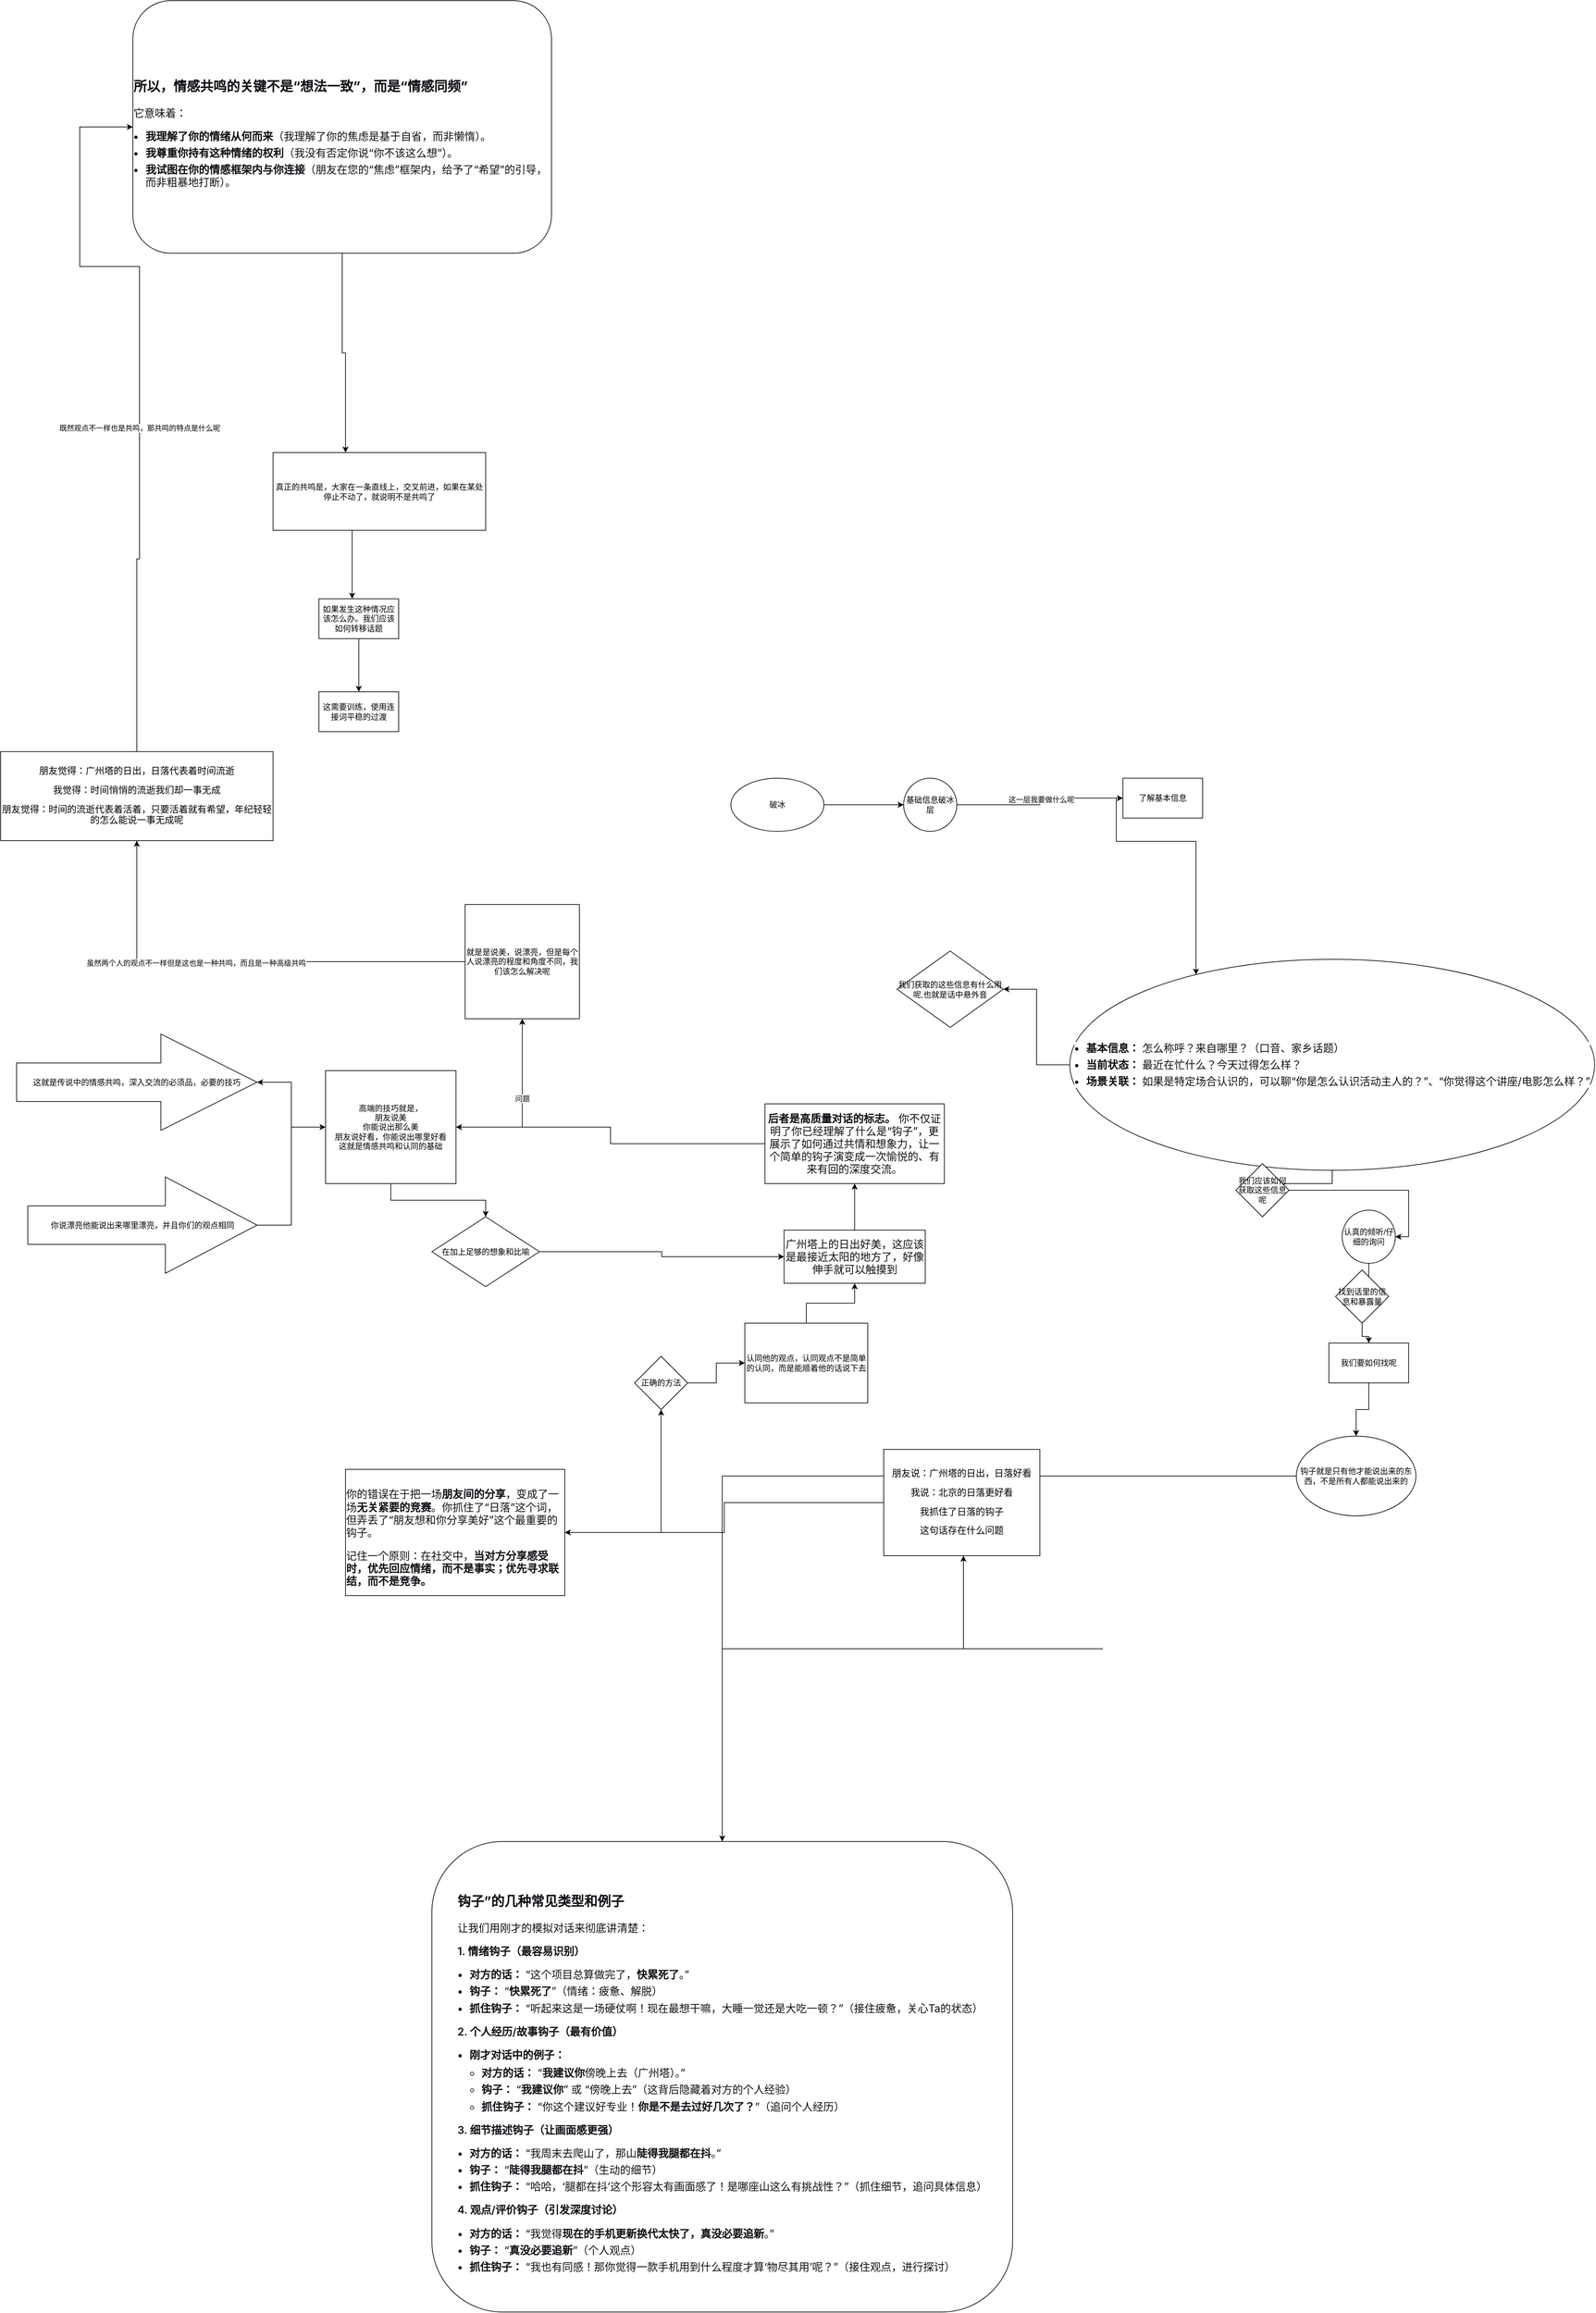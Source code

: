 <mxfile version="28.2.7" pages="3">
  <diagram name="第 1 页" id="AGeTJb8UVXcxk-UrsSAC">
    <mxGraphModel dx="2333" dy="1997" grid="1" gridSize="10" guides="1" tooltips="1" connect="1" arrows="1" fold="1" page="1" pageScale="1" pageWidth="827" pageHeight="1169" math="0" shadow="0">
      <root>
        <mxCell id="0" />
        <mxCell id="1" parent="0" />
        <mxCell id="s5sqYUR8IV8YNfl6m3ap-2" style="edgeStyle=orthogonalEdgeStyle;rounded=0;orthogonalLoop=1;jettySize=auto;html=1;entryX=0;entryY=0.5;entryDx=0;entryDy=0;" parent="1" source="s5sqYUR8IV8YNfl6m3ap-1" target="s5sqYUR8IV8YNfl6m3ap-3" edge="1">
          <mxGeometry relative="1" as="geometry">
            <mxPoint x="540" y="320" as="targetPoint" />
          </mxGeometry>
        </mxCell>
        <mxCell id="s5sqYUR8IV8YNfl6m3ap-1" value="破冰" style="ellipse;whiteSpace=wrap;html=1;" parent="1" vertex="1">
          <mxGeometry x="300" y="280" width="140" height="80" as="geometry" />
        </mxCell>
        <mxCell id="s5sqYUR8IV8YNfl6m3ap-7" value="" style="edgeStyle=orthogonalEdgeStyle;rounded=0;orthogonalLoop=1;jettySize=auto;html=1;" parent="1" source="s5sqYUR8IV8YNfl6m3ap-3" target="s5sqYUR8IV8YNfl6m3ap-6" edge="1">
          <mxGeometry relative="1" as="geometry" />
        </mxCell>
        <mxCell id="s5sqYUR8IV8YNfl6m3ap-8" value="这一层我要做什么呢" style="edgeLabel;html=1;align=center;verticalAlign=middle;resizable=0;points=[];" parent="s5sqYUR8IV8YNfl6m3ap-7" vertex="1" connectable="0">
          <mxGeometry x="0.022" y="-2" relative="1" as="geometry">
            <mxPoint as="offset" />
          </mxGeometry>
        </mxCell>
        <mxCell id="s5sqYUR8IV8YNfl6m3ap-3" value="基础信息破冰层" style="ellipse;whiteSpace=wrap;html=1;" parent="1" vertex="1">
          <mxGeometry x="560" y="280" width="80" height="80" as="geometry" />
        </mxCell>
        <mxCell id="dfpeSX2jegoD5ngbccgk-2" value="" style="edgeStyle=orthogonalEdgeStyle;rounded=0;orthogonalLoop=1;jettySize=auto;html=1;" parent="1" source="s5sqYUR8IV8YNfl6m3ap-6" target="dfpeSX2jegoD5ngbccgk-1" edge="1">
          <mxGeometry relative="1" as="geometry">
            <Array as="points">
              <mxPoint x="880" y="310" />
              <mxPoint x="880" y="375" />
              <mxPoint x="1000" y="375" />
            </Array>
          </mxGeometry>
        </mxCell>
        <mxCell id="s5sqYUR8IV8YNfl6m3ap-6" value="了解基本信息" style="whiteSpace=wrap;html=1;" parent="1" vertex="1">
          <mxGeometry x="890" y="280" width="120" height="60" as="geometry" />
        </mxCell>
        <mxCell id="dfpeSX2jegoD5ngbccgk-5" value="" style="edgeStyle=orthogonalEdgeStyle;rounded=0;orthogonalLoop=1;jettySize=auto;html=1;" parent="1" source="dfpeSX2jegoD5ngbccgk-1" target="dfpeSX2jegoD5ngbccgk-4" edge="1">
          <mxGeometry relative="1" as="geometry" />
        </mxCell>
        <mxCell id="dfpeSX2jegoD5ngbccgk-31" style="edgeStyle=orthogonalEdgeStyle;rounded=0;orthogonalLoop=1;jettySize=auto;html=1;entryX=1;entryY=0.5;entryDx=0;entryDy=0;" parent="1" source="dfpeSX2jegoD5ngbccgk-1" target="dfpeSX2jegoD5ngbccgk-11" edge="1">
          <mxGeometry relative="1" as="geometry" />
        </mxCell>
        <mxCell id="dfpeSX2jegoD5ngbccgk-1" value="&lt;ul style=&quot;margin: 16px 0px; padding-left: 18px; color: rgb(15, 17, 21); font-family: quote-cjk-patch, Inter, system-ui, -apple-system, BlinkMacSystemFont, &amp;quot;Segoe UI&amp;quot;, Roboto, Oxygen, Ubuntu, Cantarell, &amp;quot;Open Sans&amp;quot;, &amp;quot;Helvetica Neue&amp;quot;, sans-serif; font-size: 16px; text-align: start; background-color: rgb(255, 255, 255);&quot;&gt;&lt;li&gt;&lt;p style=&quot;margin-top: 0px !important; margin-right: 0px; margin-bottom: 0px; margin-left: 0px;&quot; class=&quot;ds-markdown-paragraph&quot;&gt;&lt;span style=&quot;font-weight: 600;&quot;&gt;基本信息：&lt;/span&gt; 怎么称呼？来自哪里？（口音、家乡话题）&lt;/p&gt;&lt;/li&gt;&lt;li style=&quot;margin-top: 6px;&quot;&gt;&lt;p style=&quot;margin-top: 0px !important; margin-right: 0px; margin-bottom: 0px; margin-left: 0px;&quot; class=&quot;ds-markdown-paragraph&quot;&gt;&lt;span style=&quot;font-weight: 600;&quot;&gt;当前状态：&lt;/span&gt; 最近在忙什么？今天过得怎么样？&lt;/p&gt;&lt;/li&gt;&lt;li style=&quot;margin-top: 6px;&quot;&gt;&lt;p style=&quot;margin-top: 0px !important; margin-right: 0px; margin-bottom: 0px; margin-left: 0px;&quot; class=&quot;ds-markdown-paragraph&quot;&gt;&lt;span style=&quot;font-weight: 600;&quot;&gt;场景关联：&lt;/span&gt;&amp;nbsp;如果是特定场合认识的，可以聊“你是怎么认识活动主人的？”、“你觉得这个讲座/电影怎么样？”&lt;/p&gt;&lt;/li&gt;&lt;/ul&gt;" style="ellipse;whiteSpace=wrap;html=1;" parent="1" vertex="1">
          <mxGeometry x="810" y="552.5" width="790" height="317.5" as="geometry" />
        </mxCell>
        <mxCell id="dfpeSX2jegoD5ngbccgk-18" value="" style="edgeStyle=orthogonalEdgeStyle;rounded=0;orthogonalLoop=1;jettySize=auto;html=1;" parent="1" source="dfpeSX2jegoD5ngbccgk-3" target="dfpeSX2jegoD5ngbccgk-17" edge="1">
          <mxGeometry relative="1" as="geometry" />
        </mxCell>
        <mxCell id="dfpeSX2jegoD5ngbccgk-3" value="认真的倾听/仔细的询问" style="ellipse;whiteSpace=wrap;html=1;" parent="1" vertex="1">
          <mxGeometry x="1220" y="930" width="80" height="80" as="geometry" />
        </mxCell>
        <mxCell id="dfpeSX2jegoD5ngbccgk-6" style="edgeStyle=orthogonalEdgeStyle;rounded=0;orthogonalLoop=1;jettySize=auto;html=1;entryX=1;entryY=0.5;entryDx=0;entryDy=0;" parent="1" source="dfpeSX2jegoD5ngbccgk-4" target="dfpeSX2jegoD5ngbccgk-3" edge="1">
          <mxGeometry relative="1" as="geometry">
            <mxPoint x="780" y="810" as="targetPoint" />
          </mxGeometry>
        </mxCell>
        <mxCell id="dfpeSX2jegoD5ngbccgk-4" value="我们应该如何获取这些信息呢" style="rhombus;whiteSpace=wrap;html=1;" parent="1" vertex="1">
          <mxGeometry x="1060" y="860" width="80" height="80" as="geometry" />
        </mxCell>
        <mxCell id="dfpeSX2jegoD5ngbccgk-11" value="我们获取的这些信息有什么用呢,也就是话中悬外音" style="rhombus;whiteSpace=wrap;html=1;" parent="1" vertex="1">
          <mxGeometry x="550" y="540" width="160" height="115" as="geometry" />
        </mxCell>
        <mxCell id="dfpeSX2jegoD5ngbccgk-20" value="" style="edgeStyle=orthogonalEdgeStyle;rounded=0;orthogonalLoop=1;jettySize=auto;html=1;" parent="1" source="dfpeSX2jegoD5ngbccgk-17" target="dfpeSX2jegoD5ngbccgk-19" edge="1">
          <mxGeometry relative="1" as="geometry" />
        </mxCell>
        <mxCell id="dfpeSX2jegoD5ngbccgk-17" value="找到话里的信息和暴露量" style="rhombus;whiteSpace=wrap;html=1;" parent="1" vertex="1">
          <mxGeometry x="1210" y="1020" width="80" height="80" as="geometry" />
        </mxCell>
        <mxCell id="dfpeSX2jegoD5ngbccgk-22" value="" style="edgeStyle=orthogonalEdgeStyle;rounded=0;orthogonalLoop=1;jettySize=auto;html=1;" parent="1" source="dfpeSX2jegoD5ngbccgk-19" target="dfpeSX2jegoD5ngbccgk-21" edge="1">
          <mxGeometry relative="1" as="geometry" />
        </mxCell>
        <mxCell id="dfpeSX2jegoD5ngbccgk-19" value="我们要如何找呢" style="whiteSpace=wrap;html=1;" parent="1" vertex="1">
          <mxGeometry x="1200" y="1130" width="120" height="60" as="geometry" />
        </mxCell>
        <mxCell id="dfpeSX2jegoD5ngbccgk-27" value="" style="edgeStyle=orthogonalEdgeStyle;rounded=0;orthogonalLoop=1;jettySize=auto;html=1;entryX=0.5;entryY=0;entryDx=0;entryDy=0;" parent="1" source="dfpeSX2jegoD5ngbccgk-21" target="dfpeSX2jegoD5ngbccgk-30" edge="1">
          <mxGeometry relative="1" as="geometry">
            <mxPoint x="600" y="1260" as="targetPoint" />
          </mxGeometry>
        </mxCell>
        <mxCell id="dfpeSX2jegoD5ngbccgk-21" value="钩子就是只有他才能说出来的东西，不是所有人都能说出来的" style="ellipse;whiteSpace=wrap;html=1;" parent="1" vertex="1">
          <mxGeometry x="1151" y="1270" width="180" height="120" as="geometry" />
        </mxCell>
        <mxCell id="dfpeSX2jegoD5ngbccgk-63" style="edgeStyle=orthogonalEdgeStyle;rounded=0;orthogonalLoop=1;jettySize=auto;html=1;" parent="1" source="dfpeSX2jegoD5ngbccgk-30" edge="1">
          <mxGeometry relative="1" as="geometry">
            <mxPoint x="650" y="1450" as="targetPoint" />
            <Array as="points">
              <mxPoint x="860" y="1590" />
              <mxPoint x="860" y="1590" />
            </Array>
          </mxGeometry>
        </mxCell>
        <mxCell id="dfpeSX2jegoD5ngbccgk-30" value="&lt;h3 style=&quot;font-variant-numeric: normal; font-variant-east-asian: normal; font-variant-alternates: normal; font-size-adjust: none; font-kerning: auto; font-optical-sizing: auto; font-feature-settings: normal; font-variation-settings: normal; font-variant-position: normal; font-variant-emoji: normal; font-stretch: normal; font-size: 20px; line-height: 30px; font-family: quote-cjk-patch, Inter, system-ui, -apple-system, BlinkMacSystemFont, &amp;quot;Segoe UI&amp;quot;, Roboto, Oxygen, Ubuntu, Cantarell, &amp;quot;Open Sans&amp;quot;, &amp;quot;Helvetica Neue&amp;quot;, sans-serif; margin: 32px 0px 16px; color: rgb(15, 17, 21); text-align: start; background-color: rgb(255, 255, 255);&quot;&gt;&lt;span style=&quot;font-weight: inherit;&quot;&gt;钩子”的几种常见类型和例子&lt;/span&gt;&lt;/h3&gt;&lt;p style=&quot;margin: 16px 0px; color: rgb(15, 17, 21); font-family: quote-cjk-patch, Inter, system-ui, -apple-system, BlinkMacSystemFont, &amp;quot;Segoe UI&amp;quot;, Roboto, Oxygen, Ubuntu, Cantarell, &amp;quot;Open Sans&amp;quot;, &amp;quot;Helvetica Neue&amp;quot;, sans-serif; font-size: 16px; text-align: start; background-color: rgb(255, 255, 255);&quot; class=&quot;ds-markdown-paragraph&quot;&gt;让我们用刚才的模拟对话来彻底讲清楚：&lt;/p&gt;&lt;p style=&quot;margin: 16px 0px; color: rgb(15, 17, 21); font-family: quote-cjk-patch, Inter, system-ui, -apple-system, BlinkMacSystemFont, &amp;quot;Segoe UI&amp;quot;, Roboto, Oxygen, Ubuntu, Cantarell, &amp;quot;Open Sans&amp;quot;, &amp;quot;Helvetica Neue&amp;quot;, sans-serif; font-size: 16px; text-align: start; background-color: rgb(255, 255, 255);&quot; class=&quot;ds-markdown-paragraph&quot;&gt;&lt;span style=&quot;font-weight: 600;&quot;&gt;1. 情绪钩子（最容易识别）&lt;/span&gt;&lt;/p&gt;&lt;ul style=&quot;margin: 16px 0px; padding-left: 18px; color: rgb(15, 17, 21); font-family: quote-cjk-patch, Inter, system-ui, -apple-system, BlinkMacSystemFont, &amp;quot;Segoe UI&amp;quot;, Roboto, Oxygen, Ubuntu, Cantarell, &amp;quot;Open Sans&amp;quot;, &amp;quot;Helvetica Neue&amp;quot;, sans-serif; font-size: 16px; text-align: start; background-color: rgb(255, 255, 255);&quot;&gt;&lt;li&gt;&lt;p style=&quot;margin-top: 0px !important; margin-right: 0px; margin-bottom: 0px; margin-left: 0px;&quot; class=&quot;ds-markdown-paragraph&quot;&gt;&lt;span style=&quot;font-weight: 600;&quot;&gt;对方的话：&lt;/span&gt;&amp;nbsp;“这个项目总算做完了，&lt;span style=&quot;font-weight: 600;&quot;&gt;快累死了&lt;/span&gt;。”&lt;/p&gt;&lt;/li&gt;&lt;li style=&quot;margin-top: 6px;&quot;&gt;&lt;p style=&quot;margin-top: 0px !important; margin-right: 0px; margin-bottom: 0px; margin-left: 0px;&quot; class=&quot;ds-markdown-paragraph&quot;&gt;&lt;span style=&quot;font-weight: 600;&quot;&gt;钩子：&lt;/span&gt;&amp;nbsp;“&lt;span style=&quot;font-weight: 600;&quot;&gt;快累死了&lt;/span&gt;”（情绪：疲惫、解脱）&lt;/p&gt;&lt;/li&gt;&lt;li style=&quot;margin-top: 6px;&quot;&gt;&lt;p style=&quot;margin-top: 0px !important; margin-right: 0px; margin-bottom: 0px; margin-left: 0px;&quot; class=&quot;ds-markdown-paragraph&quot;&gt;&lt;span style=&quot;font-weight: 600;&quot;&gt;抓住钩子：&lt;/span&gt;&amp;nbsp;“听起来这是一场硬仗啊！现在最想干嘛，大睡一觉还是大吃一顿？”（接住疲惫，关心Ta的状态）&lt;/p&gt;&lt;/li&gt;&lt;/ul&gt;&lt;p style=&quot;margin: 16px 0px; color: rgb(15, 17, 21); font-family: quote-cjk-patch, Inter, system-ui, -apple-system, BlinkMacSystemFont, &amp;quot;Segoe UI&amp;quot;, Roboto, Oxygen, Ubuntu, Cantarell, &amp;quot;Open Sans&amp;quot;, &amp;quot;Helvetica Neue&amp;quot;, sans-serif; font-size: 16px; text-align: start; background-color: rgb(255, 255, 255);&quot; class=&quot;ds-markdown-paragraph&quot;&gt;&lt;span style=&quot;font-weight: 600;&quot;&gt;2. 个人经历/故事钩子（最有价值）&lt;/span&gt;&lt;/p&gt;&lt;ul style=&quot;margin: 16px 0px; padding-left: 18px; color: rgb(15, 17, 21); font-family: quote-cjk-patch, Inter, system-ui, -apple-system, BlinkMacSystemFont, &amp;quot;Segoe UI&amp;quot;, Roboto, Oxygen, Ubuntu, Cantarell, &amp;quot;Open Sans&amp;quot;, &amp;quot;Helvetica Neue&amp;quot;, sans-serif; font-size: 16px; text-align: start; background-color: rgb(255, 255, 255);&quot;&gt;&lt;li&gt;&lt;p style=&quot;margin-top: 0px !important; margin-right: 0px; margin-bottom: 8px; margin-left: 0px;&quot; class=&quot;ds-markdown-paragraph&quot;&gt;&lt;span style=&quot;font-weight: 600;&quot;&gt;刚才对话中的例子：&lt;/span&gt;&lt;/p&gt;&lt;ul style=&quot;margin: 4px 0px 0px; padding-left: 18px;&quot;&gt;&lt;li&gt;&lt;p style=&quot;margin-top: 0px !important; margin-right: 0px; margin-bottom: 0px; margin-left: 0px;&quot; class=&quot;ds-markdown-paragraph&quot;&gt;&lt;span style=&quot;font-weight: 600;&quot;&gt;对方的话：&lt;/span&gt;&amp;nbsp;“&lt;span style=&quot;font-weight: 600;&quot;&gt;我建议你&lt;/span&gt;傍晚上去（广州塔）。”&lt;/p&gt;&lt;/li&gt;&lt;li style=&quot;margin-top: 6px;&quot;&gt;&lt;p style=&quot;margin-top: 0px !important; margin-right: 0px; margin-bottom: 0px; margin-left: 0px;&quot; class=&quot;ds-markdown-paragraph&quot;&gt;&lt;span style=&quot;font-weight: 600;&quot;&gt;钩子：&lt;/span&gt;&amp;nbsp;“&lt;span style=&quot;font-weight: 600;&quot;&gt;我建议你&lt;/span&gt;” 或 “傍晚上去”（这背后隐藏着对方的个人经验）&lt;/p&gt;&lt;/li&gt;&lt;li style=&quot;margin-top: 6px;&quot;&gt;&lt;p style=&quot;margin-top: 0px !important; margin-right: 0px; margin-bottom: 0px; margin-left: 0px;&quot; class=&quot;ds-markdown-paragraph&quot;&gt;&lt;span style=&quot;font-weight: 600;&quot;&gt;抓住钩子：&lt;/span&gt;&amp;nbsp;“你这个建议好专业！&lt;span style=&quot;font-weight: 600;&quot;&gt;你是不是去过好几次了？&lt;/span&gt;”（追问个人经历）&lt;/p&gt;&lt;/li&gt;&lt;/ul&gt;&lt;/li&gt;&lt;/ul&gt;&lt;p style=&quot;margin: 16px 0px; color: rgb(15, 17, 21); font-family: quote-cjk-patch, Inter, system-ui, -apple-system, BlinkMacSystemFont, &amp;quot;Segoe UI&amp;quot;, Roboto, Oxygen, Ubuntu, Cantarell, &amp;quot;Open Sans&amp;quot;, &amp;quot;Helvetica Neue&amp;quot;, sans-serif; font-size: 16px; text-align: start; background-color: rgb(255, 255, 255);&quot; class=&quot;ds-markdown-paragraph&quot;&gt;&lt;span style=&quot;font-weight: 600;&quot;&gt;3. 细节描述钩子（让画面感更强）&lt;/span&gt;&lt;/p&gt;&lt;ul style=&quot;margin: 16px 0px; padding-left: 18px; color: rgb(15, 17, 21); font-family: quote-cjk-patch, Inter, system-ui, -apple-system, BlinkMacSystemFont, &amp;quot;Segoe UI&amp;quot;, Roboto, Oxygen, Ubuntu, Cantarell, &amp;quot;Open Sans&amp;quot;, &amp;quot;Helvetica Neue&amp;quot;, sans-serif; font-size: 16px; text-align: start; background-color: rgb(255, 255, 255);&quot;&gt;&lt;li&gt;&lt;p style=&quot;margin-top: 0px !important; margin-right: 0px; margin-bottom: 0px; margin-left: 0px;&quot; class=&quot;ds-markdown-paragraph&quot;&gt;&lt;span style=&quot;font-weight: 600;&quot;&gt;对方的话：&lt;/span&gt;&amp;nbsp;“我周末去爬山了，那山&lt;span style=&quot;font-weight: 600;&quot;&gt;陡得我腿都在抖&lt;/span&gt;。”&lt;/p&gt;&lt;/li&gt;&lt;li style=&quot;margin-top: 6px;&quot;&gt;&lt;p style=&quot;margin-top: 0px !important; margin-right: 0px; margin-bottom: 0px; margin-left: 0px;&quot; class=&quot;ds-markdown-paragraph&quot;&gt;&lt;span style=&quot;font-weight: 600;&quot;&gt;钩子：&lt;/span&gt;&amp;nbsp;“&lt;span style=&quot;font-weight: 600;&quot;&gt;陡得我腿都在抖&lt;/span&gt;”（生动的细节）&lt;/p&gt;&lt;/li&gt;&lt;li style=&quot;margin-top: 6px;&quot;&gt;&lt;p style=&quot;margin-top: 0px !important; margin-right: 0px; margin-bottom: 0px; margin-left: 0px;&quot; class=&quot;ds-markdown-paragraph&quot;&gt;&lt;span style=&quot;font-weight: 600;&quot;&gt;抓住钩子：&lt;/span&gt;&amp;nbsp;“哈哈，‘腿都在抖’这个形容太有画面感了！是哪座山这么有挑战性？”（抓住细节，追问具体信息）&lt;/p&gt;&lt;/li&gt;&lt;/ul&gt;&lt;p style=&quot;margin: 16px 0px; color: rgb(15, 17, 21); font-family: quote-cjk-patch, Inter, system-ui, -apple-system, BlinkMacSystemFont, &amp;quot;Segoe UI&amp;quot;, Roboto, Oxygen, Ubuntu, Cantarell, &amp;quot;Open Sans&amp;quot;, &amp;quot;Helvetica Neue&amp;quot;, sans-serif; font-size: 16px; text-align: start; background-color: rgb(255, 255, 255);&quot; class=&quot;ds-markdown-paragraph&quot;&gt;&lt;span style=&quot;font-weight: 600;&quot;&gt;4. 观点/评价钩子（引发深度讨论）&lt;/span&gt;&lt;/p&gt;&lt;ul style=&quot;margin: 16px 0px; padding-left: 18px; color: rgb(15, 17, 21); font-family: quote-cjk-patch, Inter, system-ui, -apple-system, BlinkMacSystemFont, &amp;quot;Segoe UI&amp;quot;, Roboto, Oxygen, Ubuntu, Cantarell, &amp;quot;Open Sans&amp;quot;, &amp;quot;Helvetica Neue&amp;quot;, sans-serif; font-size: 16px; text-align: start; background-color: rgb(255, 255, 255);&quot;&gt;&lt;li&gt;&lt;p style=&quot;margin-top: 0px !important; margin-right: 0px; margin-bottom: 0px; margin-left: 0px;&quot; class=&quot;ds-markdown-paragraph&quot;&gt;&lt;span style=&quot;font-weight: 600;&quot;&gt;对方的话：&lt;/span&gt;&amp;nbsp;“我觉得&lt;span style=&quot;font-weight: 600;&quot;&gt;现在的手机更新换代太快了，真没必要追新&lt;/span&gt;。”&lt;/p&gt;&lt;/li&gt;&lt;li style=&quot;margin-top: 6px;&quot;&gt;&lt;p style=&quot;margin-top: 0px !important; margin-right: 0px; margin-bottom: 0px; margin-left: 0px;&quot; class=&quot;ds-markdown-paragraph&quot;&gt;&lt;span style=&quot;font-weight: 600;&quot;&gt;钩子：&lt;/span&gt;&amp;nbsp;“&lt;span style=&quot;font-weight: 600;&quot;&gt;真没必要追新&lt;/span&gt;”（个人观点）&lt;/p&gt;&lt;/li&gt;&lt;li style=&quot;margin-top: 6px;&quot;&gt;&lt;p style=&quot;margin-top: 0px !important; margin-right: 0px; margin-bottom: 0px; margin-left: 0px;&quot; class=&quot;ds-markdown-paragraph&quot;&gt;&lt;span style=&quot;font-weight: 600;&quot;&gt;抓住钩子：&lt;/span&gt;&amp;nbsp;“我也有同感！那你觉得一款手机用到什么程度才算‘物尽其用’呢？”（接住观点，进行探讨）&lt;/p&gt;&lt;/li&gt;&lt;/ul&gt;" style="rounded=1;whiteSpace=wrap;html=1;" parent="1" vertex="1">
          <mxGeometry x="-150" y="1880" width="874" height="708" as="geometry" />
        </mxCell>
        <mxCell id="dfpeSX2jegoD5ngbccgk-42" value="" style="edgeStyle=orthogonalEdgeStyle;rounded=0;orthogonalLoop=1;jettySize=auto;html=1;" parent="1" source="dfpeSX2jegoD5ngbccgk-32" target="dfpeSX2jegoD5ngbccgk-41" edge="1">
          <mxGeometry relative="1" as="geometry" />
        </mxCell>
        <mxCell id="dfpeSX2jegoD5ngbccgk-32" value="&lt;p class=&quot;MsoNormal&quot;&gt;&lt;span style=&quot;mso-spacerun:&#39;yes&#39;;font-family:宋体;mso-ascii-font-family:Calibri;&lt;br/&gt;mso-hansi-font-family:Calibri;mso-bidi-font-family:&#39;Times New Roman&#39;;font-size:10.5pt;&lt;br/&gt;mso-font-kerning:1.0pt;&quot;&gt;朋友说：广州塔的日出，日落好看&lt;/span&gt;&lt;span style=&quot;mso-spacerun:&#39;yes&#39;;font-family:宋体;mso-ascii-font-family:Calibri;&lt;br/&gt;mso-hansi-font-family:Calibri;mso-bidi-font-family:&#39;Times New Roman&#39;;font-size:10.5pt;&lt;br/&gt;mso-font-kerning:1.0pt;&quot;&gt;&lt;/span&gt;&lt;/p&gt;&lt;p class=&quot;MsoNormal&quot;&gt;&lt;span style=&quot;mso-spacerun:&#39;yes&#39;;font-family:宋体;mso-ascii-font-family:Calibri;&lt;br/&gt;mso-hansi-font-family:Calibri;mso-bidi-font-family:&#39;Times New Roman&#39;;font-size:10.5pt;&lt;br/&gt;mso-font-kerning:1.0pt;&quot;&gt;我说：北京的日落更好看&lt;/span&gt;&lt;span style=&quot;mso-spacerun:&#39;yes&#39;;font-family:宋体;mso-ascii-font-family:Calibri;&lt;br/&gt;mso-hansi-font-family:Calibri;mso-bidi-font-family:&#39;Times New Roman&#39;;font-size:10.5pt;&lt;br/&gt;mso-font-kerning:1.0pt;&quot;&gt;&lt;/span&gt;&lt;/p&gt;&lt;p class=&quot;MsoNormal&quot;&gt;&lt;span style=&quot;mso-spacerun:&#39;yes&#39;;font-family:宋体;mso-ascii-font-family:Calibri;&lt;br/&gt;mso-hansi-font-family:Calibri;mso-bidi-font-family:&#39;Times New Roman&#39;;font-size:10.5pt;&lt;br/&gt;mso-font-kerning:1.0pt;&quot;&gt;我抓住了日落的钩子&lt;/span&gt;&lt;span style=&quot;mso-spacerun:&#39;yes&#39;;font-family:宋体;mso-ascii-font-family:Calibri;&lt;br/&gt;mso-hansi-font-family:Calibri;mso-bidi-font-family:&#39;Times New Roman&#39;;font-size:10.5pt;&lt;br/&gt;mso-font-kerning:1.0pt;&quot;&gt;&lt;/span&gt;&lt;/p&gt;&lt;p class=&quot;MsoNormal&quot;&gt;&lt;span style=&quot;mso-spacerun:&#39;yes&#39;;font-family:宋体;mso-ascii-font-family:Calibri;&lt;br/&gt;mso-hansi-font-family:Calibri;mso-bidi-font-family:&#39;Times New Roman&#39;;font-size:10.5pt;&lt;br/&gt;mso-font-kerning:1.0pt;&quot;&gt;这句话存在什么问题&lt;/span&gt;&lt;span style=&quot;mso-spacerun:&#39;yes&#39;;font-family:Calibri;mso-fareast-font-family:宋体;&lt;br/&gt;mso-bidi-font-family:&#39;Times New Roman&#39;;font-size:10.5pt;mso-font-kerning:1.0pt;&quot;&gt;&lt;/span&gt;&lt;/p&gt;" style="whiteSpace=wrap;html=1;" parent="1" vertex="1">
          <mxGeometry x="530" y="1290" width="235" height="160" as="geometry" />
        </mxCell>
        <mxCell id="dfpeSX2jegoD5ngbccgk-44" value="" style="edgeStyle=orthogonalEdgeStyle;rounded=0;orthogonalLoop=1;jettySize=auto;html=1;" parent="1" source="dfpeSX2jegoD5ngbccgk-41" target="dfpeSX2jegoD5ngbccgk-43" edge="1">
          <mxGeometry relative="1" as="geometry" />
        </mxCell>
        <mxCell id="dfpeSX2jegoD5ngbccgk-41" value="&lt;p style=&quot;margin: 16px 0px; color: rgb(15, 17, 21); font-family: quote-cjk-patch, Inter, system-ui, -apple-system, BlinkMacSystemFont, &amp;quot;Segoe UI&amp;quot;, Roboto, Oxygen, Ubuntu, Cantarell, &amp;quot;Open Sans&amp;quot;, &amp;quot;Helvetica Neue&amp;quot;, sans-serif; font-size: 16px; text-align: start; background-color: rgb(255, 255, 255);&quot; class=&quot;ds-markdown-paragraph&quot;&gt;你的错误在于把一场&lt;span style=&quot;font-weight: 600;&quot;&gt;朋友间的分享&lt;/span&gt;，变成了一场&lt;span style=&quot;font-weight: 600;&quot;&gt;无关紧要的竞赛&lt;/span&gt;。你抓住了“日落”这个词，但弄丢了“朋友想和你分享美好”这个最重要的钩子。&lt;/p&gt;&lt;p style=&quot;margin-top: 16px; margin-right: 0px; margin-left: 0px; color: rgb(15, 17, 21); font-family: quote-cjk-patch, Inter, system-ui, -apple-system, BlinkMacSystemFont, &amp;quot;Segoe UI&amp;quot;, Roboto, Oxygen, Ubuntu, Cantarell, &amp;quot;Open Sans&amp;quot;, &amp;quot;Helvetica Neue&amp;quot;, sans-serif; font-size: 16px; text-align: start; background-color: rgb(255, 255, 255); margin-bottom: 0px !important;&quot; class=&quot;ds-markdown-paragraph&quot;&gt;记住一个原则：在社交中，&lt;span style=&quot;font-weight: 600;&quot;&gt;当对方分享感受时，优先回应情绪，而不是事实；优先寻求联结，而不是竞争。&lt;/span&gt;&lt;/p&gt;" style="whiteSpace=wrap;html=1;" parent="1" vertex="1">
          <mxGeometry x="-280" y="1320" width="330" height="190" as="geometry" />
        </mxCell>
        <mxCell id="dfpeSX2jegoD5ngbccgk-46" value="" style="edgeStyle=orthogonalEdgeStyle;rounded=0;orthogonalLoop=1;jettySize=auto;html=1;" parent="1" source="dfpeSX2jegoD5ngbccgk-43" target="dfpeSX2jegoD5ngbccgk-45" edge="1">
          <mxGeometry relative="1" as="geometry" />
        </mxCell>
        <mxCell id="dfpeSX2jegoD5ngbccgk-43" value="正确的方法" style="rhombus;whiteSpace=wrap;html=1;" parent="1" vertex="1">
          <mxGeometry x="155" y="1150" width="80" height="80" as="geometry" />
        </mxCell>
        <mxCell id="dfpeSX2jegoD5ngbccgk-48" value="" style="edgeStyle=orthogonalEdgeStyle;rounded=0;orthogonalLoop=1;jettySize=auto;html=1;" parent="1" source="dfpeSX2jegoD5ngbccgk-45" target="dfpeSX2jegoD5ngbccgk-47" edge="1">
          <mxGeometry relative="1" as="geometry" />
        </mxCell>
        <mxCell id="dfpeSX2jegoD5ngbccgk-45" value="认同他的观点，认同观点不是简单的认同，而是能顺着他的话说下去" style="whiteSpace=wrap;html=1;" parent="1" vertex="1">
          <mxGeometry x="321" y="1100" width="185" height="120" as="geometry" />
        </mxCell>
        <mxCell id="dfpeSX2jegoD5ngbccgk-50" value="" style="edgeStyle=orthogonalEdgeStyle;rounded=0;orthogonalLoop=1;jettySize=auto;html=1;entryX=0.5;entryY=1;entryDx=0;entryDy=0;" parent="1" source="dfpeSX2jegoD5ngbccgk-47" target="dfpeSX2jegoD5ngbccgk-52" edge="1">
          <mxGeometry relative="1" as="geometry">
            <mxPoint x="455.7" y="920" as="targetPoint" />
          </mxGeometry>
        </mxCell>
        <mxCell id="dfpeSX2jegoD5ngbccgk-47" value="&lt;span style=&quot;color: rgb(15, 17, 21); font-family: quote-cjk-patch, Inter, system-ui, -apple-system, BlinkMacSystemFont, &amp;quot;Segoe UI&amp;quot;, Roboto, Oxygen, Ubuntu, Cantarell, &amp;quot;Open Sans&amp;quot;, &amp;quot;Helvetica Neue&amp;quot;, sans-serif; font-size: 16px; text-align: start; white-space-collapse: preserve;&quot;&gt;广州塔上的日出好美，这应该是最接近太阳的地方了，好像伸手就可以触摸到&lt;/span&gt;" style="whiteSpace=wrap;html=1;labelBackgroundColor=none;" parent="1" vertex="1">
          <mxGeometry x="380" y="960" width="212.5" height="80" as="geometry" />
        </mxCell>
        <mxCell id="dfpeSX2jegoD5ngbccgk-56" value="" style="edgeStyle=orthogonalEdgeStyle;rounded=0;orthogonalLoop=1;jettySize=auto;html=1;" parent="1" source="dfpeSX2jegoD5ngbccgk-52" target="dfpeSX2jegoD5ngbccgk-55" edge="1">
          <mxGeometry relative="1" as="geometry" />
        </mxCell>
        <mxCell id="dfpeSX2jegoD5ngbccgk-52" value="&lt;span style=&quot;font-weight: 600; color: rgb(15, 17, 21); font-family: quote-cjk-patch, Inter, system-ui, -apple-system, BlinkMacSystemFont, &amp;quot;Segoe UI&amp;quot;, Roboto, Oxygen, Ubuntu, Cantarell, &amp;quot;Open Sans&amp;quot;, &amp;quot;Helvetica Neue&amp;quot;, sans-serif; font-size: 16px; text-align: start; background-color: rgb(255, 255, 255);&quot;&gt;后者是高质量对话的标志。&lt;/span&gt;&lt;span style=&quot;color: rgb(15, 17, 21); font-family: quote-cjk-patch, Inter, system-ui, -apple-system, BlinkMacSystemFont, &amp;quot;Segoe UI&amp;quot;, Roboto, Oxygen, Ubuntu, Cantarell, &amp;quot;Open Sans&amp;quot;, &amp;quot;Helvetica Neue&amp;quot;, sans-serif; font-size: 16px; text-align: start; background-color: rgb(255, 255, 255);&quot;&gt;&amp;nbsp;你不仅证明了你已经理解了什么是“钩子”，更展示了如何通过共情和想象力，让一个简单的钩子演变成一次愉悦的、有来有回的深度交流。&lt;/span&gt;" style="rounded=0;whiteSpace=wrap;html=1;" parent="1" vertex="1">
          <mxGeometry x="351.25" y="770" width="270" height="120" as="geometry" />
        </mxCell>
        <mxCell id="dfpeSX2jegoD5ngbccgk-60" value="" style="edgeStyle=orthogonalEdgeStyle;rounded=0;orthogonalLoop=1;jettySize=auto;html=1;" parent="1" source="dfpeSX2jegoD5ngbccgk-55" target="dfpeSX2jegoD5ngbccgk-59" edge="1">
          <mxGeometry relative="1" as="geometry" />
        </mxCell>
        <mxCell id="dfpeSX2jegoD5ngbccgk-65" value="" style="edgeStyle=orthogonalEdgeStyle;rounded=0;orthogonalLoop=1;jettySize=auto;html=1;" parent="1" source="dfpeSX2jegoD5ngbccgk-55" target="dfpeSX2jegoD5ngbccgk-64" edge="1">
          <mxGeometry relative="1" as="geometry" />
        </mxCell>
        <mxCell id="WU8Q_QROA6nWLspVZ2c3-45" value="" style="edgeStyle=orthogonalEdgeStyle;rounded=0;orthogonalLoop=1;jettySize=auto;html=1;entryX=0.5;entryY=1;entryDx=0;entryDy=0;" parent="1" source="dfpeSX2jegoD5ngbccgk-55" target="WU8Q_QROA6nWLspVZ2c3-47" edge="1">
          <mxGeometry relative="1" as="geometry">
            <mxPoint x="-211.875" y="614.995" as="targetPoint" />
          </mxGeometry>
        </mxCell>
        <mxCell id="WU8Q_QROA6nWLspVZ2c3-46" value="问题" style="edgeLabel;html=1;align=center;verticalAlign=middle;resizable=0;points=[];" parent="WU8Q_QROA6nWLspVZ2c3-45" vertex="1" connectable="0">
          <mxGeometry x="0.091" relative="1" as="geometry">
            <mxPoint as="offset" />
          </mxGeometry>
        </mxCell>
        <mxCell id="dfpeSX2jegoD5ngbccgk-55" value="高端的技巧就是，&lt;div&gt;朋友说美&lt;/div&gt;&lt;div&gt;你能说出那么美&lt;/div&gt;&lt;div&gt;朋友说好看，你能说出哪里好看&lt;/div&gt;&lt;div&gt;这就是情感共鸣和认同的基础&lt;/div&gt;" style="whiteSpace=wrap;html=1;rounded=0;" parent="1" vertex="1">
          <mxGeometry x="-310" y="720" width="196.25" height="170" as="geometry" />
        </mxCell>
        <mxCell id="dfpeSX2jegoD5ngbccgk-61" style="edgeStyle=orthogonalEdgeStyle;rounded=0;orthogonalLoop=1;jettySize=auto;html=1;entryX=0;entryY=0.5;entryDx=0;entryDy=0;" parent="1" source="dfpeSX2jegoD5ngbccgk-59" target="dfpeSX2jegoD5ngbccgk-47" edge="1">
          <mxGeometry relative="1" as="geometry" />
        </mxCell>
        <mxCell id="dfpeSX2jegoD5ngbccgk-59" value="在加上足够的想象和比喻" style="rhombus;whiteSpace=wrap;html=1;rounded=0;" parent="1" vertex="1">
          <mxGeometry x="-150" y="940" width="161.88" height="105" as="geometry" />
        </mxCell>
        <mxCell id="dfpeSX2jegoD5ngbccgk-64" value="这就是传说中的情感共鸣，深入交流的必须品，必要的技巧" style="shape=singleArrow;whiteSpace=wrap;html=1;arrowWidth=0.4;arrowSize=0.4;rounded=0;" parent="1" vertex="1">
          <mxGeometry x="-775" y="665" width="361.88" height="145" as="geometry" />
        </mxCell>
        <mxCell id="dfpeSX2jegoD5ngbccgk-68" style="edgeStyle=orthogonalEdgeStyle;rounded=0;orthogonalLoop=1;jettySize=auto;html=1;entryX=0;entryY=0.5;entryDx=0;entryDy=0;" parent="1" source="dfpeSX2jegoD5ngbccgk-67" target="dfpeSX2jegoD5ngbccgk-55" edge="1">
          <mxGeometry relative="1" as="geometry" />
        </mxCell>
        <mxCell id="dfpeSX2jegoD5ngbccgk-67" value="你说漂亮他能说出来哪里漂亮，并且你们的观点相同" style="shape=singleArrow;whiteSpace=wrap;html=1;arrowWidth=0.4;arrowSize=0.4;rounded=0;" parent="1" vertex="1">
          <mxGeometry x="-758.12" y="880" width="345" height="145" as="geometry" />
        </mxCell>
        <mxCell id="WU8Q_QROA6nWLspVZ2c3-49" value="" style="edgeStyle=orthogonalEdgeStyle;rounded=0;orthogonalLoop=1;jettySize=auto;html=1;" parent="1" source="WU8Q_QROA6nWLspVZ2c3-47" target="WU8Q_QROA6nWLspVZ2c3-48" edge="1">
          <mxGeometry relative="1" as="geometry" />
        </mxCell>
        <mxCell id="WU8Q_QROA6nWLspVZ2c3-52" value="虽然两个人的观点不一样但是这也是一种共鸣，而且是一种高级共鸣" style="edgeLabel;html=1;align=center;verticalAlign=middle;resizable=0;points=[];" parent="WU8Q_QROA6nWLspVZ2c3-49" vertex="1" connectable="0">
          <mxGeometry x="0.198" y="2" relative="1" as="geometry">
            <mxPoint as="offset" />
          </mxGeometry>
        </mxCell>
        <mxCell id="WU8Q_QROA6nWLspVZ2c3-47" value="就是是说美，说漂亮，但是每个人说漂亮的程度和角度不同，我们该怎么解决呢" style="whiteSpace=wrap;html=1;aspect=fixed;" parent="1" vertex="1">
          <mxGeometry x="-100" y="470" width="172" height="172" as="geometry" />
        </mxCell>
        <mxCell id="WU8Q_QROA6nWLspVZ2c3-54" value="" style="edgeStyle=orthogonalEdgeStyle;rounded=0;orthogonalLoop=1;jettySize=auto;html=1;entryX=0;entryY=0.5;entryDx=0;entryDy=0;" parent="1" source="WU8Q_QROA6nWLspVZ2c3-48" target="WU8Q_QROA6nWLspVZ2c3-65" edge="1">
          <mxGeometry relative="1" as="geometry">
            <mxPoint x="-30" y="307" as="targetPoint" />
            <Array as="points">
              <mxPoint x="-594" y="-50" />
              <mxPoint x="-590" y="-50" />
              <mxPoint x="-590" y="-490" />
              <mxPoint x="-680" y="-490" />
            </Array>
          </mxGeometry>
        </mxCell>
        <mxCell id="WU8Q_QROA6nWLspVZ2c3-55" value="既然观点不一样也是共鸣，那共鸣的特点是什么呢" style="edgeLabel;html=1;align=center;verticalAlign=middle;resizable=0;points=[];" parent="WU8Q_QROA6nWLspVZ2c3-54" vertex="1" connectable="0">
          <mxGeometry x="-0.118" relative="1" as="geometry">
            <mxPoint as="offset" />
          </mxGeometry>
        </mxCell>
        <mxCell id="WU8Q_QROA6nWLspVZ2c3-48" value="&lt;p class=&quot;MsoNormal&quot;&gt;&lt;span style=&quot;mso-spacerun:&#39;yes&#39;;font-family:宋体;mso-ascii-font-family:Calibri;&lt;br/&gt;mso-hansi-font-family:Calibri;mso-bidi-font-family:&#39;Times New Roman&#39;;font-size:10.5pt;&lt;br/&gt;mso-font-kerning:1.0pt;&quot;&gt;朋友觉得：广州塔的日出，日落代表着时间流逝&lt;/span&gt;&lt;span style=&quot;mso-spacerun:&#39;yes&#39;;font-family:宋体;mso-ascii-font-family:Calibri;&lt;br/&gt;mso-hansi-font-family:Calibri;mso-bidi-font-family:&#39;Times New Roman&#39;;font-size:10.5pt;&lt;br/&gt;mso-font-kerning:1.0pt;&quot;&gt;&lt;/span&gt;&lt;/p&gt;&lt;p class=&quot;MsoNormal&quot;&gt;&lt;span style=&quot;mso-spacerun:&#39;yes&#39;;font-family:宋体;mso-ascii-font-family:Calibri;&lt;br/&gt;mso-hansi-font-family:Calibri;mso-bidi-font-family:&#39;Times New Roman&#39;;font-size:10.5pt;&lt;br/&gt;mso-font-kerning:1.0pt;&quot;&gt;我觉得：时间悄悄的流逝我们却一事无成&lt;/span&gt;&lt;span style=&quot;mso-spacerun:&#39;yes&#39;;font-family:宋体;mso-ascii-font-family:Calibri;&lt;br/&gt;mso-hansi-font-family:Calibri;mso-bidi-font-family:&#39;Times New Roman&#39;;font-size:10.5pt;&lt;br/&gt;mso-font-kerning:1.0pt;&quot;&gt;&lt;/span&gt;&lt;/p&gt;&lt;p class=&quot;MsoNormal&quot;&gt;&lt;span style=&quot;mso-spacerun:&#39;yes&#39;;font-family:宋体;mso-ascii-font-family:Calibri;&lt;br/&gt;mso-hansi-font-family:Calibri;mso-bidi-font-family:&#39;Times New Roman&#39;;font-size:10.5pt;&lt;br/&gt;mso-font-kerning:1.0pt;&quot;&gt;朋友觉得：时间的流逝代表着活着，只要活着就有希望，年纪轻轻的怎么能说一事无成呢&lt;/span&gt;&lt;/p&gt;" style="whiteSpace=wrap;html=1;" parent="1" vertex="1">
          <mxGeometry x="-799.06" y="240" width="410" height="134" as="geometry" />
        </mxCell>
        <mxCell id="OgMQkcCX62AdkXGcFwHr-2" value="" style="edgeStyle=orthogonalEdgeStyle;rounded=0;orthogonalLoop=1;jettySize=auto;html=1;" edge="1" parent="1" source="WU8Q_QROA6nWLspVZ2c3-60" target="OgMQkcCX62AdkXGcFwHr-1">
          <mxGeometry relative="1" as="geometry">
            <Array as="points">
              <mxPoint x="-270" y="-40" />
              <mxPoint x="-270" y="-40" />
            </Array>
          </mxGeometry>
        </mxCell>
        <mxCell id="WU8Q_QROA6nWLspVZ2c3-60" value="真正的共鸣是，大家在一条直线上，交叉前进，如果在某处停止不动了，就说明不是共鸣了" style="whiteSpace=wrap;html=1;" parent="1" vertex="1">
          <mxGeometry x="-389.06" y="-210" width="320" height="117" as="geometry" />
        </mxCell>
        <mxCell id="WU8Q_QROA6nWLspVZ2c3-71" style="edgeStyle=orthogonalEdgeStyle;rounded=0;orthogonalLoop=1;jettySize=auto;html=1;" parent="1" source="WU8Q_QROA6nWLspVZ2c3-65" target="WU8Q_QROA6nWLspVZ2c3-60" edge="1">
          <mxGeometry relative="1" as="geometry">
            <Array as="points">
              <mxPoint x="-285" y="-360" />
              <mxPoint x="-280" y="-360" />
            </Array>
          </mxGeometry>
        </mxCell>
        <mxCell id="WU8Q_QROA6nWLspVZ2c3-65" value="&lt;h3 style=&quot;font-variant-numeric: normal; font-variant-east-asian: normal; font-variant-alternates: normal; font-size-adjust: none; font-kerning: auto; font-optical-sizing: auto; font-feature-settings: normal; font-variation-settings: normal; font-variant-position: normal; font-variant-emoji: normal; font-stretch: normal; font-size: 20px; line-height: 30px; font-family: quote-cjk-patch, Inter, system-ui, -apple-system, BlinkMacSystemFont, &amp;quot;Segoe UI&amp;quot;, Roboto, Oxygen, Ubuntu, Cantarell, &amp;quot;Open Sans&amp;quot;, &amp;quot;Helvetica Neue&amp;quot;, sans-serif; margin: 32px 0px 16px; color: rgb(15, 17, 21); text-align: start; background-color: rgb(255, 255, 255);&quot;&gt;所以，情感共鸣的关键不是“想法一致”，而是“情感同频”&lt;/h3&gt;&lt;p style=&quot;margin: 16px 0px; color: rgb(15, 17, 21); font-family: quote-cjk-patch, Inter, system-ui, -apple-system, BlinkMacSystemFont, &amp;quot;Segoe UI&amp;quot;, Roboto, Oxygen, Ubuntu, Cantarell, &amp;quot;Open Sans&amp;quot;, &amp;quot;Helvetica Neue&amp;quot;, sans-serif; font-size: 16px; text-align: start; background-color: rgb(255, 255, 255);&quot; class=&quot;ds-markdown-paragraph&quot;&gt;它意味着：&lt;/p&gt;&lt;ul style=&quot;margin: 16px 0px; padding-left: 18px; color: rgb(15, 17, 21); font-family: quote-cjk-patch, Inter, system-ui, -apple-system, BlinkMacSystemFont, &amp;quot;Segoe UI&amp;quot;, Roboto, Oxygen, Ubuntu, Cantarell, &amp;quot;Open Sans&amp;quot;, &amp;quot;Helvetica Neue&amp;quot;, sans-serif; font-size: 16px; text-align: start; background-color: rgb(255, 255, 255);&quot;&gt;&lt;li&gt;&lt;p style=&quot;margin-top: 0px !important; margin-right: 0px; margin-bottom: 0px; margin-left: 0px;&quot; class=&quot;ds-markdown-paragraph&quot;&gt;&lt;span style=&quot;font-weight: 600;&quot;&gt;我理解了你的情绪从何而来&lt;/span&gt;（我理解了你的焦虑是基于自省，而非懒惰）。&lt;/p&gt;&lt;/li&gt;&lt;li style=&quot;margin-top: 6px;&quot;&gt;&lt;p style=&quot;margin-top: 0px !important; margin-right: 0px; margin-bottom: 0px; margin-left: 0px;&quot; class=&quot;ds-markdown-paragraph&quot;&gt;&lt;span style=&quot;font-weight: 600;&quot;&gt;我尊重你持有这种情绪的权利&lt;/span&gt;（我没有否定你说“你不该这么想”）。&lt;/p&gt;&lt;/li&gt;&lt;li style=&quot;margin-top: 6px;&quot;&gt;&lt;p style=&quot;margin-top: 0px !important; margin-right: 0px; margin-bottom: 0px; margin-left: 0px;&quot; class=&quot;ds-markdown-paragraph&quot;&gt;&lt;span style=&quot;font-weight: 600;&quot;&gt;我试图在你的情感框架内与你连接&lt;/span&gt;（朋友在您的“焦虑”框架内，给予了“希望”的引导，而非粗暴地打断）。&lt;/p&gt;&lt;/li&gt;&lt;/ul&gt;" style="rounded=1;whiteSpace=wrap;html=1;" parent="1" vertex="1">
          <mxGeometry x="-600" y="-890" width="630" height="380" as="geometry" />
        </mxCell>
        <mxCell id="OgMQkcCX62AdkXGcFwHr-5" value="" style="edgeStyle=orthogonalEdgeStyle;rounded=0;orthogonalLoop=1;jettySize=auto;html=1;" edge="1" parent="1" source="OgMQkcCX62AdkXGcFwHr-1" target="OgMQkcCX62AdkXGcFwHr-4">
          <mxGeometry relative="1" as="geometry" />
        </mxCell>
        <mxCell id="OgMQkcCX62AdkXGcFwHr-1" value="如果发生这种情况应该怎么办。我们应该如何转移话题" style="whiteSpace=wrap;html=1;" vertex="1" parent="1">
          <mxGeometry x="-320" y="10" width="120" height="60" as="geometry" />
        </mxCell>
        <mxCell id="OgMQkcCX62AdkXGcFwHr-4" value="这需要训练，使用连接词平稳的过渡" style="whiteSpace=wrap;html=1;" vertex="1" parent="1">
          <mxGeometry x="-320" y="150" width="120" height="60" as="geometry" />
        </mxCell>
      </root>
    </mxGraphModel>
  </diagram>
  <diagram id="Bx6yZ8XrSgNCIQ8utdJ8" name="第 2 页">
    <mxGraphModel dx="1506" dy="828" grid="1" gridSize="10" guides="1" tooltips="1" connect="1" arrows="1" fold="1" page="1" pageScale="1" pageWidth="827" pageHeight="1169" math="0" shadow="0">
      <root>
        <mxCell id="0" />
        <mxCell id="1" parent="0" />
        <mxCell id="HQ7Udl6bZPB1m5nYYWy9-3" value="" style="edgeStyle=orthogonalEdgeStyle;rounded=0;orthogonalLoop=1;jettySize=auto;html=1;" edge="1" parent="1" source="HQ7Udl6bZPB1m5nYYWy9-1" target="HQ7Udl6bZPB1m5nYYWy9-2">
          <mxGeometry relative="1" as="geometry" />
        </mxCell>
        <mxCell id="HQ7Udl6bZPB1m5nYYWy9-1" value="你在害怕什么" style="rounded=1;whiteSpace=wrap;html=1;" vertex="1" parent="1">
          <mxGeometry x="540" y="170" width="120" height="60" as="geometry" />
        </mxCell>
        <mxCell id="HQ7Udl6bZPB1m5nYYWy9-5" value="" style="edgeStyle=orthogonalEdgeStyle;rounded=0;orthogonalLoop=1;jettySize=auto;html=1;" edge="1" parent="1" source="HQ7Udl6bZPB1m5nYYWy9-2" target="HQ7Udl6bZPB1m5nYYWy9-4">
          <mxGeometry relative="1" as="geometry" />
        </mxCell>
        <mxCell id="HQ7Udl6bZPB1m5nYYWy9-2" value="我害怕太累了做不了" style="whiteSpace=wrap;html=1;rounded=1;" vertex="1" parent="1">
          <mxGeometry x="540" y="310" width="120" height="60" as="geometry" />
        </mxCell>
        <mxCell id="HQ7Udl6bZPB1m5nYYWy9-7" value="" style="edgeStyle=orthogonalEdgeStyle;rounded=0;orthogonalLoop=1;jettySize=auto;html=1;" edge="1" parent="1" source="HQ7Udl6bZPB1m5nYYWy9-4" target="HQ7Udl6bZPB1m5nYYWy9-6">
          <mxGeometry relative="1" as="geometry" />
        </mxCell>
        <mxCell id="HQ7Udl6bZPB1m5nYYWy9-4" value="做不了就不做吧" style="whiteSpace=wrap;html=1;rounded=1;" vertex="1" parent="1">
          <mxGeometry x="540" y="450" width="120" height="60" as="geometry" />
        </mxCell>
        <mxCell id="HQ7Udl6bZPB1m5nYYWy9-9" value="" style="edgeStyle=orthogonalEdgeStyle;rounded=0;orthogonalLoop=1;jettySize=auto;html=1;" edge="1" parent="1" source="HQ7Udl6bZPB1m5nYYWy9-6" target="HQ7Udl6bZPB1m5nYYWy9-8">
          <mxGeometry relative="1" as="geometry" />
        </mxCell>
        <mxCell id="HQ7Udl6bZPB1m5nYYWy9-6" value="谁叫你做呢" style="whiteSpace=wrap;html=1;rounded=1;" vertex="1" parent="1">
          <mxGeometry x="540" y="590" width="120" height="60" as="geometry" />
        </mxCell>
        <mxCell id="HQ7Udl6bZPB1m5nYYWy9-11" value="" style="edgeStyle=orthogonalEdgeStyle;rounded=0;orthogonalLoop=1;jettySize=auto;html=1;" edge="1" parent="1" source="HQ7Udl6bZPB1m5nYYWy9-8" target="HQ7Udl6bZPB1m5nYYWy9-10">
          <mxGeometry relative="1" as="geometry" />
        </mxCell>
        <mxCell id="HQ7Udl6bZPB1m5nYYWy9-8" value="少点钱就少点钱吧" style="whiteSpace=wrap;html=1;rounded=1;" vertex="1" parent="1">
          <mxGeometry x="340" y="590" width="120" height="60" as="geometry" />
        </mxCell>
        <mxCell id="HQ7Udl6bZPB1m5nYYWy9-13" value="" style="edgeStyle=orthogonalEdgeStyle;rounded=0;orthogonalLoop=1;jettySize=auto;html=1;" edge="1" parent="1" source="HQ7Udl6bZPB1m5nYYWy9-10" target="HQ7Udl6bZPB1m5nYYWy9-12">
          <mxGeometry relative="1" as="geometry" />
        </mxCell>
        <mxCell id="HQ7Udl6bZPB1m5nYYWy9-10" value="以后可以去当保安" style="whiteSpace=wrap;html=1;rounded=1;" vertex="1" parent="1">
          <mxGeometry x="340" y="450" width="120" height="60" as="geometry" />
        </mxCell>
        <mxCell id="HQ7Udl6bZPB1m5nYYWy9-15" value="" style="edgeStyle=orthogonalEdgeStyle;rounded=0;orthogonalLoop=1;jettySize=auto;html=1;" edge="1" parent="1" source="HQ7Udl6bZPB1m5nYYWy9-12" target="HQ7Udl6bZPB1m5nYYWy9-14">
          <mxGeometry relative="1" as="geometry" />
        </mxCell>
        <mxCell id="HQ7Udl6bZPB1m5nYYWy9-12" value="只有经历过才会更努力" style="whiteSpace=wrap;html=1;rounded=1;" vertex="1" parent="1">
          <mxGeometry x="340" y="310" width="120" height="60" as="geometry" />
        </mxCell>
        <mxCell id="HQ7Udl6bZPB1m5nYYWy9-17" value="" style="edgeStyle=orthogonalEdgeStyle;rounded=0;orthogonalLoop=1;jettySize=auto;html=1;" edge="1" parent="1" source="HQ7Udl6bZPB1m5nYYWy9-14" target="HQ7Udl6bZPB1m5nYYWy9-16">
          <mxGeometry relative="1" as="geometry" />
        </mxCell>
        <mxCell id="HQ7Udl6bZPB1m5nYYWy9-14" value="你看你同学就是因为经历过那个打暑假工的辛苦才知道努力的重要性" style="whiteSpace=wrap;html=1;rounded=1;" vertex="1" parent="1">
          <mxGeometry x="340" y="170" width="120" height="60" as="geometry" />
        </mxCell>
        <mxCell id="HQ7Udl6bZPB1m5nYYWy9-19" value="" style="edgeStyle=orthogonalEdgeStyle;rounded=0;orthogonalLoop=1;jettySize=auto;html=1;" edge="1" parent="1" source="HQ7Udl6bZPB1m5nYYWy9-16" target="HQ7Udl6bZPB1m5nYYWy9-18">
          <mxGeometry relative="1" as="geometry" />
        </mxCell>
        <mxCell id="HQ7Udl6bZPB1m5nYYWy9-16" value="所以才知道要如何努力，并且你还有减肥，现在太胖了对你的生活已经开始有影响了" style="whiteSpace=wrap;html=1;rounded=1;" vertex="1" parent="1">
          <mxGeometry x="100" y="160" width="160" height="70" as="geometry" />
        </mxCell>
        <mxCell id="HQ7Udl6bZPB1m5nYYWy9-21" value="" style="edgeStyle=orthogonalEdgeStyle;rounded=0;orthogonalLoop=1;jettySize=auto;html=1;" edge="1" parent="1" source="HQ7Udl6bZPB1m5nYYWy9-18" target="HQ7Udl6bZPB1m5nYYWy9-20">
          <mxGeometry relative="1" as="geometry" />
        </mxCell>
        <mxCell id="HQ7Udl6bZPB1m5nYYWy9-18" value="又不是叫你做一辈子，急什么呢" style="whiteSpace=wrap;html=1;rounded=1;" vertex="1" parent="1">
          <mxGeometry x="120" y="315" width="120" height="60" as="geometry" />
        </mxCell>
        <mxCell id="HQ7Udl6bZPB1m5nYYWy9-23" value="" style="edgeStyle=orthogonalEdgeStyle;rounded=0;orthogonalLoop=1;jettySize=auto;html=1;" edge="1" parent="1" source="HQ7Udl6bZPB1m5nYYWy9-20" target="HQ7Udl6bZPB1m5nYYWy9-22">
          <mxGeometry relative="1" as="geometry" />
        </mxCell>
        <mxCell id="HQ7Udl6bZPB1m5nYYWy9-20" value="难道几个月你都做不了吗" style="whiteSpace=wrap;html=1;rounded=1;" vertex="1" parent="1">
          <mxGeometry x="120" y="455" width="120" height="60" as="geometry" />
        </mxCell>
        <mxCell id="HQ7Udl6bZPB1m5nYYWy9-22" value="而且你这么聪明还怕这个吗" style="whiteSpace=wrap;html=1;rounded=1;" vertex="1" parent="1">
          <mxGeometry x="120" y="595" width="120" height="60" as="geometry" />
        </mxCell>
      </root>
    </mxGraphModel>
  </diagram>
  <diagram id="uf1ThOEdcKUl4cuZqR92" name="第 3 页">
    <mxGraphModel dx="1506" dy="828" grid="1" gridSize="10" guides="1" tooltips="1" connect="1" arrows="1" fold="1" page="1" pageScale="1" pageWidth="827" pageHeight="1169" math="0" shadow="0">
      <root>
        <mxCell id="0" />
        <mxCell id="1" parent="0" />
        <mxCell id="yPwO-NxsoEgP8xCJXwc1-3" value="" style="edgeStyle=orthogonalEdgeStyle;rounded=0;orthogonalLoop=1;jettySize=auto;html=1;" edge="1" parent="1" source="yPwO-NxsoEgP8xCJXwc1-1" target="yPwO-NxsoEgP8xCJXwc1-2">
          <mxGeometry relative="1" as="geometry" />
        </mxCell>
        <mxCell id="yPwO-NxsoEgP8xCJXwc1-1" value="为什么会这样，是因为你想的太多了，现在先要关注眼前的东西，你想那么多干嘛呢，你要是这么想，你一辈子都不会开心的，人总是会死你还那么努力干嘛呢" style="rounded=1;whiteSpace=wrap;html=1;" vertex="1" parent="1">
          <mxGeometry x="400" y="160" width="190" height="80" as="geometry" />
        </mxCell>
        <mxCell id="yPwO-NxsoEgP8xCJXwc1-5" value="" style="edgeStyle=orthogonalEdgeStyle;rounded=0;orthogonalLoop=1;jettySize=auto;html=1;" edge="1" parent="1" source="yPwO-NxsoEgP8xCJXwc1-2" target="yPwO-NxsoEgP8xCJXwc1-4">
          <mxGeometry relative="1" as="geometry" />
        </mxCell>
        <mxCell id="yPwO-NxsoEgP8xCJXwc1-2" value="按照你以前的想法，你要做自媒体实现财务自由" style="whiteSpace=wrap;html=1;rounded=1;" vertex="1" parent="1">
          <mxGeometry x="435" y="330" width="120" height="60" as="geometry" />
        </mxCell>
        <mxCell id="yPwO-NxsoEgP8xCJXwc1-7" value="" style="edgeStyle=orthogonalEdgeStyle;rounded=0;orthogonalLoop=1;jettySize=auto;html=1;" edge="1" parent="1" source="yPwO-NxsoEgP8xCJXwc1-4" target="yPwO-NxsoEgP8xCJXwc1-6">
          <mxGeometry relative="1" as="geometry" />
        </mxCell>
        <mxCell id="yPwO-NxsoEgP8xCJXwc1-4" value="怎样才叫财务自由呢？" style="whiteSpace=wrap;html=1;rounded=1;" vertex="1" parent="1">
          <mxGeometry x="435" y="470" width="120" height="60" as="geometry" />
        </mxCell>
        <mxCell id="yPwO-NxsoEgP8xCJXwc1-9" value="" style="edgeStyle=orthogonalEdgeStyle;rounded=0;orthogonalLoop=1;jettySize=auto;html=1;" edge="1" parent="1" source="yPwO-NxsoEgP8xCJXwc1-6" target="yPwO-NxsoEgP8xCJXwc1-8">
          <mxGeometry relative="1" as="geometry" />
        </mxCell>
        <mxCell id="yPwO-NxsoEgP8xCJXwc1-6" value="你想要一个月赚多少钱呢？" style="whiteSpace=wrap;html=1;rounded=1;" vertex="1" parent="1">
          <mxGeometry x="435" y="610" width="120" height="60" as="geometry" />
        </mxCell>
        <mxCell id="yPwO-NxsoEgP8xCJXwc1-11" value="" style="edgeStyle=orthogonalEdgeStyle;rounded=0;orthogonalLoop=1;jettySize=auto;html=1;" edge="1" parent="1" source="yPwO-NxsoEgP8xCJXwc1-8" target="yPwO-NxsoEgP8xCJXwc1-10">
          <mxGeometry relative="1" as="geometry" />
        </mxCell>
        <mxCell id="yPwO-NxsoEgP8xCJXwc1-8" value="你应该怎么做呢" style="whiteSpace=wrap;html=1;rounded=1;" vertex="1" parent="1">
          <mxGeometry x="435" y="750" width="120" height="60" as="geometry" />
        </mxCell>
        <mxCell id="yPwO-NxsoEgP8xCJXwc1-13" value="" style="edgeStyle=orthogonalEdgeStyle;rounded=0;orthogonalLoop=1;jettySize=auto;html=1;" edge="1" parent="1" source="yPwO-NxsoEgP8xCJXwc1-10" target="yPwO-NxsoEgP8xCJXwc1-12">
          <mxGeometry relative="1" as="geometry" />
        </mxCell>
        <mxCell id="yPwO-NxsoEgP8xCJXwc1-17" value="" style="edgeStyle=orthogonalEdgeStyle;rounded=0;orthogonalLoop=1;jettySize=auto;html=1;" edge="1" parent="1" source="yPwO-NxsoEgP8xCJXwc1-10" target="yPwO-NxsoEgP8xCJXwc1-16">
          <mxGeometry relative="1" as="geometry" />
        </mxCell>
        <mxCell id="yPwO-NxsoEgP8xCJXwc1-10" value="我想要一个月月入百万，" style="whiteSpace=wrap;html=1;rounded=1;" vertex="1" parent="1">
          <mxGeometry x="235" y="750" width="120" height="60" as="geometry" />
        </mxCell>
        <mxCell id="yPwO-NxsoEgP8xCJXwc1-15" value="" style="edgeStyle=orthogonalEdgeStyle;rounded=0;orthogonalLoop=1;jettySize=auto;html=1;" edge="1" parent="1" source="yPwO-NxsoEgP8xCJXwc1-12" target="yPwO-NxsoEgP8xCJXwc1-14">
          <mxGeometry relative="1" as="geometry" />
        </mxCell>
        <mxCell id="yPwO-NxsoEgP8xCJXwc1-12" value="你觉得这个现实吗。你现在月入多少钱呢" style="whiteSpace=wrap;html=1;rounded=1;" vertex="1" parent="1">
          <mxGeometry x="235" y="890" width="120" height="60" as="geometry" />
        </mxCell>
        <mxCell id="yPwO-NxsoEgP8xCJXwc1-14" value="月入0元可能可以月入5000元左右" style="whiteSpace=wrap;html=1;rounded=1;" vertex="1" parent="1">
          <mxGeometry x="435" y="890" width="120" height="60" as="geometry" />
        </mxCell>
        <mxCell id="yPwO-NxsoEgP8xCJXwc1-19" value="" style="edgeStyle=orthogonalEdgeStyle;rounded=0;orthogonalLoop=1;jettySize=auto;html=1;" edge="1" parent="1" source="yPwO-NxsoEgP8xCJXwc1-16" target="yPwO-NxsoEgP8xCJXwc1-18">
          <mxGeometry relative="1" as="geometry" />
        </mxCell>
        <mxCell id="yPwO-NxsoEgP8xCJXwc1-16" value="怎么才能·月入百万，依靠什么赚这么多钱" style="whiteSpace=wrap;html=1;rounded=1;" vertex="1" parent="1">
          <mxGeometry x="35" y="750" width="120" height="60" as="geometry" />
        </mxCell>
        <mxCell id="yPwO-NxsoEgP8xCJXwc1-18" value="就坐在·这里玩可以月入百万吗" style="whiteSpace=wrap;html=1;rounded=1;" vertex="1" parent="1">
          <mxGeometry x="35" y="610" width="120" height="60" as="geometry" />
        </mxCell>
      </root>
    </mxGraphModel>
  </diagram>
</mxfile>
